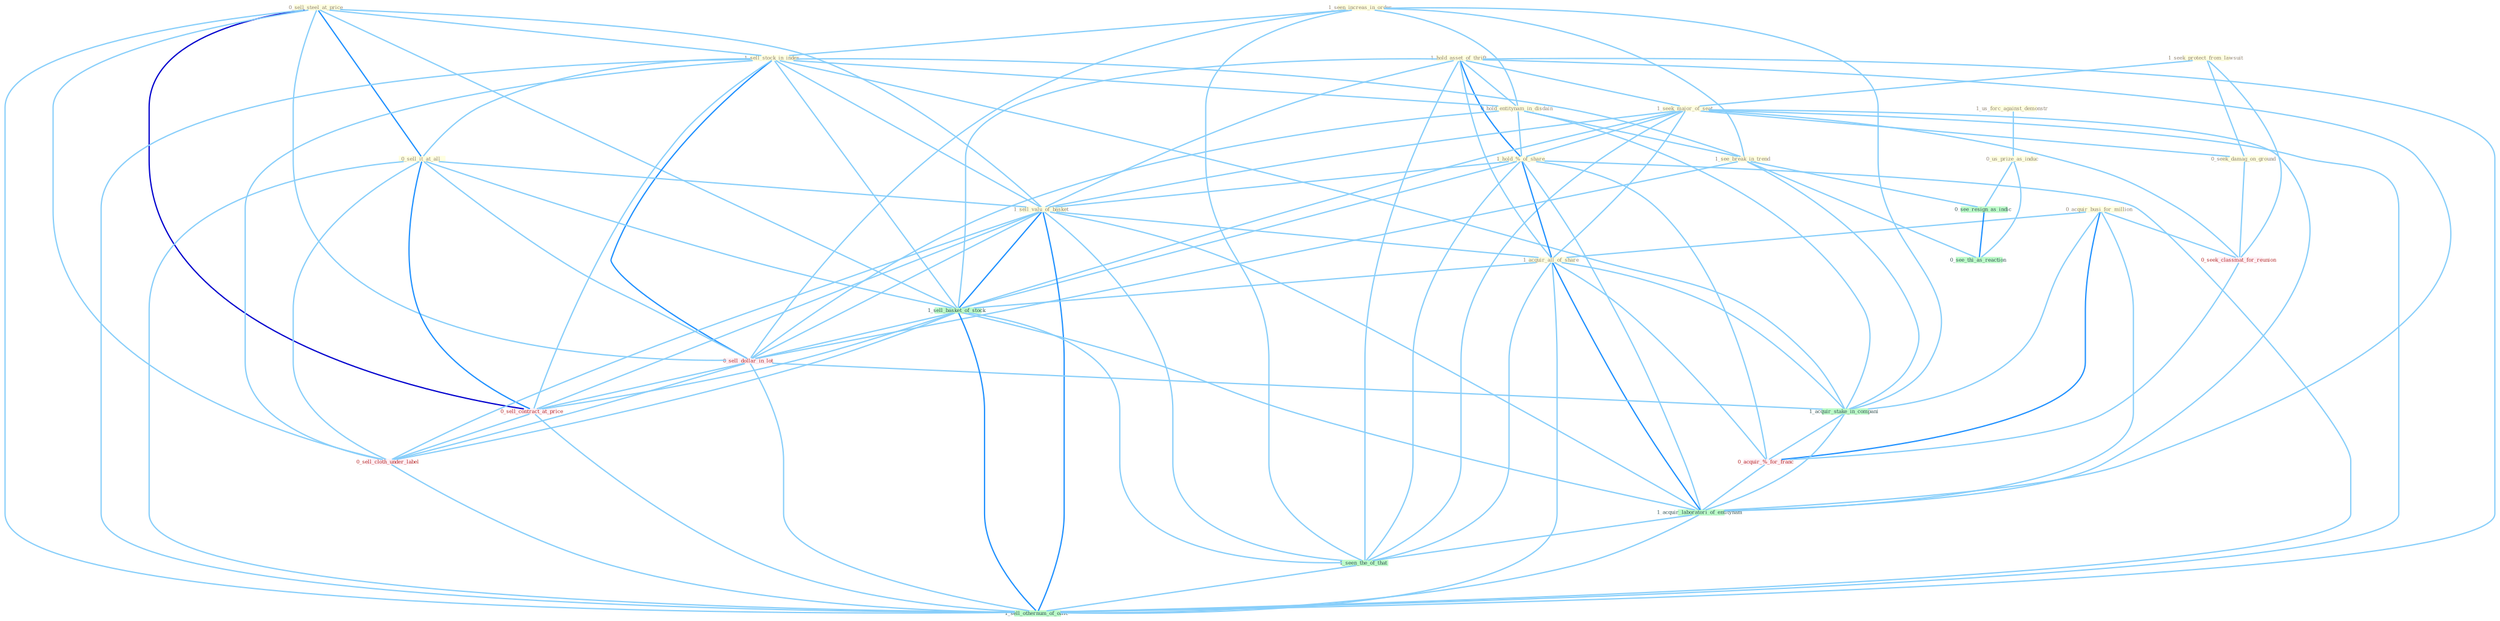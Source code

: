 Graph G{ 
    node
    [shape=polygon,style=filled,width=.5,height=.06,color="#BDFCC9",fixedsize=true,fontsize=4,
    fontcolor="#2f4f4f"];
    {node
    [color="#ffffe0", fontcolor="#8b7d6b"] "1_seek_protect_from_lawsuit " "0_sell_steel_at_price " "1_hold_asset_of_thrift " "1_seen_increas_in_order " "1_sell_stock_in_index " "0_hold_entitynam_in_disdain " "1_seek_major_of_seat " "0_seek_damag_on_ground " "1_hold_%_of_share " "1_us_forc_against_demonstr " "0_acquir_busi_for_million " "0_sell_it_at_all " "1_see_break_in_trend " "1_sell_valu_of_basket " "1_acquir_all_of_share " "0_us_prize_as_induc "}
{node [color="#fff0f5", fontcolor="#b22222"] "0_seek_classmat_for_reunion " "0_sell_dollar_in_lot " "0_acquir_%_for_franc " "0_sell_contract_at_price " "0_sell_cloth_under_label "}
edge [color="#B0E2FF"];

	"1_seek_protect_from_lawsuit " -- "1_seek_major_of_seat " [w="1", color="#87cefa" ];
	"1_seek_protect_from_lawsuit " -- "0_seek_damag_on_ground " [w="1", color="#87cefa" ];
	"1_seek_protect_from_lawsuit " -- "0_seek_classmat_for_reunion " [w="1", color="#87cefa" ];
	"0_sell_steel_at_price " -- "1_sell_stock_in_index " [w="1", color="#87cefa" ];
	"0_sell_steel_at_price " -- "0_sell_it_at_all " [w="2", color="#1e90ff" , len=0.8];
	"0_sell_steel_at_price " -- "1_sell_valu_of_basket " [w="1", color="#87cefa" ];
	"0_sell_steel_at_price " -- "1_sell_basket_of_stock " [w="1", color="#87cefa" ];
	"0_sell_steel_at_price " -- "0_sell_dollar_in_lot " [w="1", color="#87cefa" ];
	"0_sell_steel_at_price " -- "0_sell_contract_at_price " [w="3", color="#0000cd" , len=0.6];
	"0_sell_steel_at_price " -- "0_sell_cloth_under_label " [w="1", color="#87cefa" ];
	"0_sell_steel_at_price " -- "1_sell_othernum_of_offic " [w="1", color="#87cefa" ];
	"1_hold_asset_of_thrift " -- "0_hold_entitynam_in_disdain " [w="1", color="#87cefa" ];
	"1_hold_asset_of_thrift " -- "1_seek_major_of_seat " [w="1", color="#87cefa" ];
	"1_hold_asset_of_thrift " -- "1_hold_%_of_share " [w="2", color="#1e90ff" , len=0.8];
	"1_hold_asset_of_thrift " -- "1_sell_valu_of_basket " [w="1", color="#87cefa" ];
	"1_hold_asset_of_thrift " -- "1_acquir_all_of_share " [w="1", color="#87cefa" ];
	"1_hold_asset_of_thrift " -- "1_sell_basket_of_stock " [w="1", color="#87cefa" ];
	"1_hold_asset_of_thrift " -- "1_acquir_laboratori_of_entitynam " [w="1", color="#87cefa" ];
	"1_hold_asset_of_thrift " -- "1_seen_the_of_that " [w="1", color="#87cefa" ];
	"1_hold_asset_of_thrift " -- "1_sell_othernum_of_offic " [w="1", color="#87cefa" ];
	"1_seen_increas_in_order " -- "1_sell_stock_in_index " [w="1", color="#87cefa" ];
	"1_seen_increas_in_order " -- "0_hold_entitynam_in_disdain " [w="1", color="#87cefa" ];
	"1_seen_increas_in_order " -- "1_see_break_in_trend " [w="1", color="#87cefa" ];
	"1_seen_increas_in_order " -- "0_sell_dollar_in_lot " [w="1", color="#87cefa" ];
	"1_seen_increas_in_order " -- "1_acquir_stake_in_compani " [w="1", color="#87cefa" ];
	"1_seen_increas_in_order " -- "1_seen_the_of_that " [w="1", color="#87cefa" ];
	"1_sell_stock_in_index " -- "0_hold_entitynam_in_disdain " [w="1", color="#87cefa" ];
	"1_sell_stock_in_index " -- "0_sell_it_at_all " [w="1", color="#87cefa" ];
	"1_sell_stock_in_index " -- "1_see_break_in_trend " [w="1", color="#87cefa" ];
	"1_sell_stock_in_index " -- "1_sell_valu_of_basket " [w="1", color="#87cefa" ];
	"1_sell_stock_in_index " -- "1_sell_basket_of_stock " [w="1", color="#87cefa" ];
	"1_sell_stock_in_index " -- "0_sell_dollar_in_lot " [w="2", color="#1e90ff" , len=0.8];
	"1_sell_stock_in_index " -- "1_acquir_stake_in_compani " [w="1", color="#87cefa" ];
	"1_sell_stock_in_index " -- "0_sell_contract_at_price " [w="1", color="#87cefa" ];
	"1_sell_stock_in_index " -- "0_sell_cloth_under_label " [w="1", color="#87cefa" ];
	"1_sell_stock_in_index " -- "1_sell_othernum_of_offic " [w="1", color="#87cefa" ];
	"0_hold_entitynam_in_disdain " -- "1_hold_%_of_share " [w="1", color="#87cefa" ];
	"0_hold_entitynam_in_disdain " -- "1_see_break_in_trend " [w="1", color="#87cefa" ];
	"0_hold_entitynam_in_disdain " -- "0_sell_dollar_in_lot " [w="1", color="#87cefa" ];
	"0_hold_entitynam_in_disdain " -- "1_acquir_stake_in_compani " [w="1", color="#87cefa" ];
	"1_seek_major_of_seat " -- "0_seek_damag_on_ground " [w="1", color="#87cefa" ];
	"1_seek_major_of_seat " -- "1_hold_%_of_share " [w="1", color="#87cefa" ];
	"1_seek_major_of_seat " -- "1_sell_valu_of_basket " [w="1", color="#87cefa" ];
	"1_seek_major_of_seat " -- "1_acquir_all_of_share " [w="1", color="#87cefa" ];
	"1_seek_major_of_seat " -- "0_seek_classmat_for_reunion " [w="1", color="#87cefa" ];
	"1_seek_major_of_seat " -- "1_sell_basket_of_stock " [w="1", color="#87cefa" ];
	"1_seek_major_of_seat " -- "1_acquir_laboratori_of_entitynam " [w="1", color="#87cefa" ];
	"1_seek_major_of_seat " -- "1_seen_the_of_that " [w="1", color="#87cefa" ];
	"1_seek_major_of_seat " -- "1_sell_othernum_of_offic " [w="1", color="#87cefa" ];
	"0_seek_damag_on_ground " -- "0_seek_classmat_for_reunion " [w="1", color="#87cefa" ];
	"1_hold_%_of_share " -- "1_sell_valu_of_basket " [w="1", color="#87cefa" ];
	"1_hold_%_of_share " -- "1_acquir_all_of_share " [w="2", color="#1e90ff" , len=0.8];
	"1_hold_%_of_share " -- "1_sell_basket_of_stock " [w="1", color="#87cefa" ];
	"1_hold_%_of_share " -- "0_acquir_%_for_franc " [w="1", color="#87cefa" ];
	"1_hold_%_of_share " -- "1_acquir_laboratori_of_entitynam " [w="1", color="#87cefa" ];
	"1_hold_%_of_share " -- "1_seen_the_of_that " [w="1", color="#87cefa" ];
	"1_hold_%_of_share " -- "1_sell_othernum_of_offic " [w="1", color="#87cefa" ];
	"1_us_forc_against_demonstr " -- "0_us_prize_as_induc " [w="1", color="#87cefa" ];
	"0_acquir_busi_for_million " -- "1_acquir_all_of_share " [w="1", color="#87cefa" ];
	"0_acquir_busi_for_million " -- "0_seek_classmat_for_reunion " [w="1", color="#87cefa" ];
	"0_acquir_busi_for_million " -- "1_acquir_stake_in_compani " [w="1", color="#87cefa" ];
	"0_acquir_busi_for_million " -- "0_acquir_%_for_franc " [w="2", color="#1e90ff" , len=0.8];
	"0_acquir_busi_for_million " -- "1_acquir_laboratori_of_entitynam " [w="1", color="#87cefa" ];
	"0_sell_it_at_all " -- "1_sell_valu_of_basket " [w="1", color="#87cefa" ];
	"0_sell_it_at_all " -- "1_sell_basket_of_stock " [w="1", color="#87cefa" ];
	"0_sell_it_at_all " -- "0_sell_dollar_in_lot " [w="1", color="#87cefa" ];
	"0_sell_it_at_all " -- "0_sell_contract_at_price " [w="2", color="#1e90ff" , len=0.8];
	"0_sell_it_at_all " -- "0_sell_cloth_under_label " [w="1", color="#87cefa" ];
	"0_sell_it_at_all " -- "1_sell_othernum_of_offic " [w="1", color="#87cefa" ];
	"1_see_break_in_trend " -- "0_sell_dollar_in_lot " [w="1", color="#87cefa" ];
	"1_see_break_in_trend " -- "0_see_resign_as_indic " [w="1", color="#87cefa" ];
	"1_see_break_in_trend " -- "1_acquir_stake_in_compani " [w="1", color="#87cefa" ];
	"1_see_break_in_trend " -- "0_see_thi_as_reaction " [w="1", color="#87cefa" ];
	"1_sell_valu_of_basket " -- "1_acquir_all_of_share " [w="1", color="#87cefa" ];
	"1_sell_valu_of_basket " -- "1_sell_basket_of_stock " [w="2", color="#1e90ff" , len=0.8];
	"1_sell_valu_of_basket " -- "0_sell_dollar_in_lot " [w="1", color="#87cefa" ];
	"1_sell_valu_of_basket " -- "0_sell_contract_at_price " [w="1", color="#87cefa" ];
	"1_sell_valu_of_basket " -- "1_acquir_laboratori_of_entitynam " [w="1", color="#87cefa" ];
	"1_sell_valu_of_basket " -- "0_sell_cloth_under_label " [w="1", color="#87cefa" ];
	"1_sell_valu_of_basket " -- "1_seen_the_of_that " [w="1", color="#87cefa" ];
	"1_sell_valu_of_basket " -- "1_sell_othernum_of_offic " [w="2", color="#1e90ff" , len=0.8];
	"1_acquir_all_of_share " -- "1_sell_basket_of_stock " [w="1", color="#87cefa" ];
	"1_acquir_all_of_share " -- "1_acquir_stake_in_compani " [w="1", color="#87cefa" ];
	"1_acquir_all_of_share " -- "0_acquir_%_for_franc " [w="1", color="#87cefa" ];
	"1_acquir_all_of_share " -- "1_acquir_laboratori_of_entitynam " [w="2", color="#1e90ff" , len=0.8];
	"1_acquir_all_of_share " -- "1_seen_the_of_that " [w="1", color="#87cefa" ];
	"1_acquir_all_of_share " -- "1_sell_othernum_of_offic " [w="1", color="#87cefa" ];
	"0_us_prize_as_induc " -- "0_see_resign_as_indic " [w="1", color="#87cefa" ];
	"0_us_prize_as_induc " -- "0_see_thi_as_reaction " [w="1", color="#87cefa" ];
	"0_seek_classmat_for_reunion " -- "0_acquir_%_for_franc " [w="1", color="#87cefa" ];
	"1_sell_basket_of_stock " -- "0_sell_dollar_in_lot " [w="1", color="#87cefa" ];
	"1_sell_basket_of_stock " -- "0_sell_contract_at_price " [w="1", color="#87cefa" ];
	"1_sell_basket_of_stock " -- "1_acquir_laboratori_of_entitynam " [w="1", color="#87cefa" ];
	"1_sell_basket_of_stock " -- "0_sell_cloth_under_label " [w="1", color="#87cefa" ];
	"1_sell_basket_of_stock " -- "1_seen_the_of_that " [w="1", color="#87cefa" ];
	"1_sell_basket_of_stock " -- "1_sell_othernum_of_offic " [w="2", color="#1e90ff" , len=0.8];
	"0_sell_dollar_in_lot " -- "1_acquir_stake_in_compani " [w="1", color="#87cefa" ];
	"0_sell_dollar_in_lot " -- "0_sell_contract_at_price " [w="1", color="#87cefa" ];
	"0_sell_dollar_in_lot " -- "0_sell_cloth_under_label " [w="1", color="#87cefa" ];
	"0_sell_dollar_in_lot " -- "1_sell_othernum_of_offic " [w="1", color="#87cefa" ];
	"0_see_resign_as_indic " -- "0_see_thi_as_reaction " [w="2", color="#1e90ff" , len=0.8];
	"1_acquir_stake_in_compani " -- "0_acquir_%_for_franc " [w="1", color="#87cefa" ];
	"1_acquir_stake_in_compani " -- "1_acquir_laboratori_of_entitynam " [w="1", color="#87cefa" ];
	"0_acquir_%_for_franc " -- "1_acquir_laboratori_of_entitynam " [w="1", color="#87cefa" ];
	"0_sell_contract_at_price " -- "0_sell_cloth_under_label " [w="1", color="#87cefa" ];
	"0_sell_contract_at_price " -- "1_sell_othernum_of_offic " [w="1", color="#87cefa" ];
	"1_acquir_laboratori_of_entitynam " -- "1_seen_the_of_that " [w="1", color="#87cefa" ];
	"1_acquir_laboratori_of_entitynam " -- "1_sell_othernum_of_offic " [w="1", color="#87cefa" ];
	"0_sell_cloth_under_label " -- "1_sell_othernum_of_offic " [w="1", color="#87cefa" ];
	"1_seen_the_of_that " -- "1_sell_othernum_of_offic " [w="1", color="#87cefa" ];
}